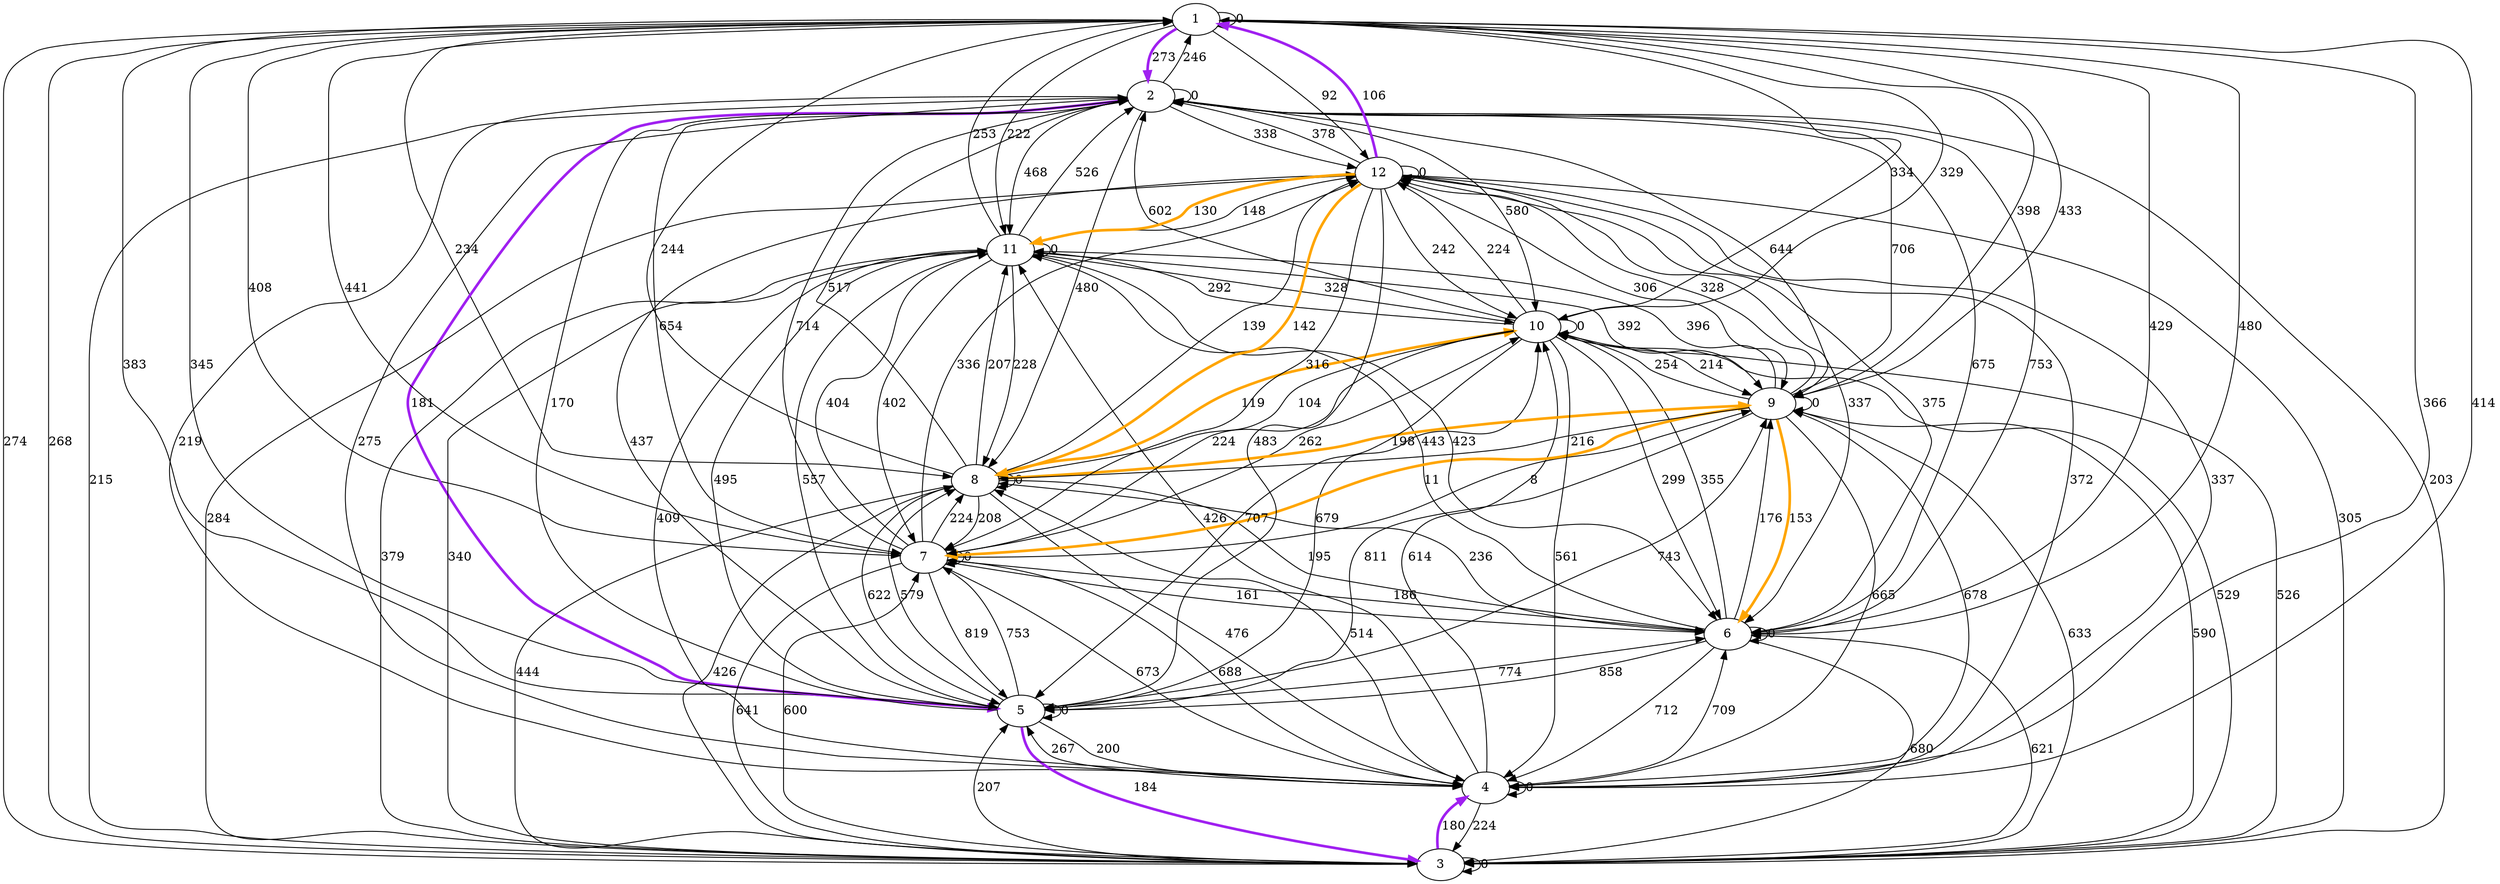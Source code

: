 digraph {
1 -> 1 [label="0", weight="0"]
1 -> 2 [label="273", weight="273", color="purple", penwidth=3]
1 -> 3 [label="274", weight="274"]
1 -> 4 [label="366", weight="366"]
1 -> 5 [label="383", weight="383"]
1 -> 6 [label="429", weight="429"]
1 -> 7 [label="408", weight="408"]
1 -> 8 [label="234", weight="234"]
1 -> 9 [label="398", weight="398"]
1 -> 10 [label="334", weight="334"]
1 -> 11 [label="222", weight="222"]
1 -> 12 [label="92", weight="92"]
2 -> 1 [label="246", weight="246"]
2 -> 2 [label="0", weight="0"]
2 -> 3 [label="203", weight="203"]
2 -> 4 [label="219", weight="219"]
2 -> 5 [label="181", weight="181", color="purple", penwidth=3]
2 -> 6 [label="675", weight="675"]
2 -> 7 [label="654", weight="654"]
2 -> 8 [label="480", weight="480"]
2 -> 9 [label="644", weight="644"]
2 -> 10 [label="580", weight="580"]
2 -> 11 [label="468", weight="468"]
2 -> 12 [label="338", weight="338"]
3 -> 1 [label="268", weight="268"]
3 -> 2 [label="215", weight="215"]
3 -> 3 [label="0", weight="0"]
3 -> 4 [label="180", weight="180", color="purple", penwidth=3]
3 -> 5 [label="207", weight="207"]
3 -> 6 [label="621", weight="621"]
3 -> 7 [label="600", weight="600"]
3 -> 8 [label="426", weight="426"]
3 -> 9 [label="590", weight="590"]
3 -> 10 [label="526", weight="526"]
3 -> 11 [label="340", weight="340"]
3 -> 12 [label="284", weight="284"]
4 -> 1 [label="414", weight="414"]
4 -> 2 [label="275", weight="275"]
4 -> 3 [label="224", weight="224"]
4 -> 4 [label="0", weight="0"]
4 -> 5 [label="267", weight="267"]
4 -> 6 [label="709", weight="709"]
4 -> 7 [label="688", weight="688"]
4 -> 8 [label="514", weight="514"]
4 -> 9 [label="678", weight="678"]
4 -> 10 [label="614", weight="614"]
4 -> 11 [label="426", weight="426"]
4 -> 12 [label="372", weight="372"]
5 -> 1 [label="345", weight="345"]
5 -> 2 [label="170", weight="170"]
5 -> 3 [label="184", weight="184", color="purple", penwidth=3]
5 -> 4 [label="200", weight="200"]
5 -> 5 [label="0", weight="0"]
5 -> 6 [label="774", weight="774"]
5 -> 7 [label="753", weight="753"]
5 -> 8 [label="579", weight="579"]
5 -> 9 [label="743", weight="743"]
5 -> 10 [label="679", weight="679"]
5 -> 11 [label="495", weight="495"]
5 -> 12 [label="437", weight="437"]
6 -> 1 [label="480", weight="480"]
6 -> 2 [label="753", weight="753"]
6 -> 3 [label="680", weight="680"]
6 -> 4 [label="712", weight="712"]
6 -> 5 [label="858", weight="858"]
6 -> 6 [label="0", weight="0"]
6 -> 7 [label="186", weight="186"]
6 -> 8 [label="236", weight="236"]
6 -> 9 [label="176", weight="176"]
6 -> 10 [label="355", weight="355"]
6 -> 11 [label="443", weight="443"]
6 -> 12 [label="375", weight="375"]
7 -> 1 [label="441", weight="441"]
7 -> 2 [label="714", weight="714"]
7 -> 3 [label="641", weight="641"]
7 -> 4 [label="673", weight="673"]
7 -> 5 [label="819", weight="819"]
7 -> 6 [label="161", weight="161"]
7 -> 7 [label="0", weight="0"]
7 -> 8 [label="224", weight="224"]
7 -> 9 [label="8", weight="8"]
7 -> 10 [label="262", weight="262"]
7 -> 11 [label="404", weight="404"]
7 -> 12 [label="336", weight="336"]
8 -> 1 [label="244", weight="244"]
8 -> 2 [label="517", weight="517"]
8 -> 3 [label="444", weight="444"]
8 -> 4 [label="476", weight="476"]
8 -> 5 [label="622", weight="622"]
8 -> 6 [label="195", weight="195"]
8 -> 7 [label="208", weight="208"]
8 -> 8 [label="0", weight="0"]
8 -> 9 [label="198", weight="198", color="orange", penwidth=3]
8 -> 10 [label="119", weight="119", color="orange", penwidth=3]
8 -> 11 [label="207", weight="207"]
8 -> 12 [label="139", weight="139"]
9 -> 1 [label="433", weight="433"]
9 -> 2 [label="706", weight="706"]
9 -> 3 [label="633", weight="633"]
9 -> 4 [label="665", weight="665"]
9 -> 5 [label="811", weight="811"]
9 -> 6 [label="153", weight="153", color="orange", penwidth=3]
9 -> 7 [label="11", weight="11", color="orange", penwidth=3]
9 -> 8 [label="216", weight="216"]
9 -> 9 [label="0", weight="0"]
9 -> 10 [label="254", weight="254"]
9 -> 11 [label="396", weight="396"]
9 -> 12 [label="328", weight="328"]
10 -> 1 [label="329", weight="329"]
10 -> 2 [label="602", weight="602"]
10 -> 3 [label="529", weight="529"]
10 -> 4 [label="561", weight="561"]
10 -> 5 [label="707", weight="707"]
10 -> 6 [label="299", weight="299"]
10 -> 7 [label="224", weight="224"]
10 -> 8 [label="104", weight="104"]
10 -> 9 [label="214", weight="214"]
10 -> 10 [label="0", weight="0"]
10 -> 11 [label="292", weight="292"]
10 -> 12 [label="224", weight="224"]
11 -> 1 [label="253", weight="253"]
11 -> 2 [label="526", weight="526"]
11 -> 3 [label="379", weight="379"]
11 -> 4 [label="409", weight="409"]
11 -> 5 [label="557", weight="557"]
11 -> 6 [label="423", weight="423"]
11 -> 7 [label="402", weight="402"]
11 -> 8 [label="228", weight="228"]
11 -> 9 [label="392", weight="392"]
11 -> 10 [label="328", weight="328"]
11 -> 11 [label="0", weight="0"]
11 -> 12 [label="148", weight="148"]
12 -> 1 [label="106", weight="106", color="purple", penwidth=3]
12 -> 2 [label="378", weight="378"]
12 -> 3 [label="305", weight="305"]
12 -> 4 [label="337", weight="337"]
12 -> 5 [label="483", weight="483"]
12 -> 6 [label="337", weight="337"]
12 -> 7 [label="316", weight="316"]
12 -> 8 [label="142", weight="142", color="orange", penwidth=3]
12 -> 9 [label="306", weight="306"]
12 -> 10 [label="242", weight="242"]
12 -> 11 [label="130", weight="130", color="orange", penwidth=3]
12 -> 12 [label="0", weight="0"]
}